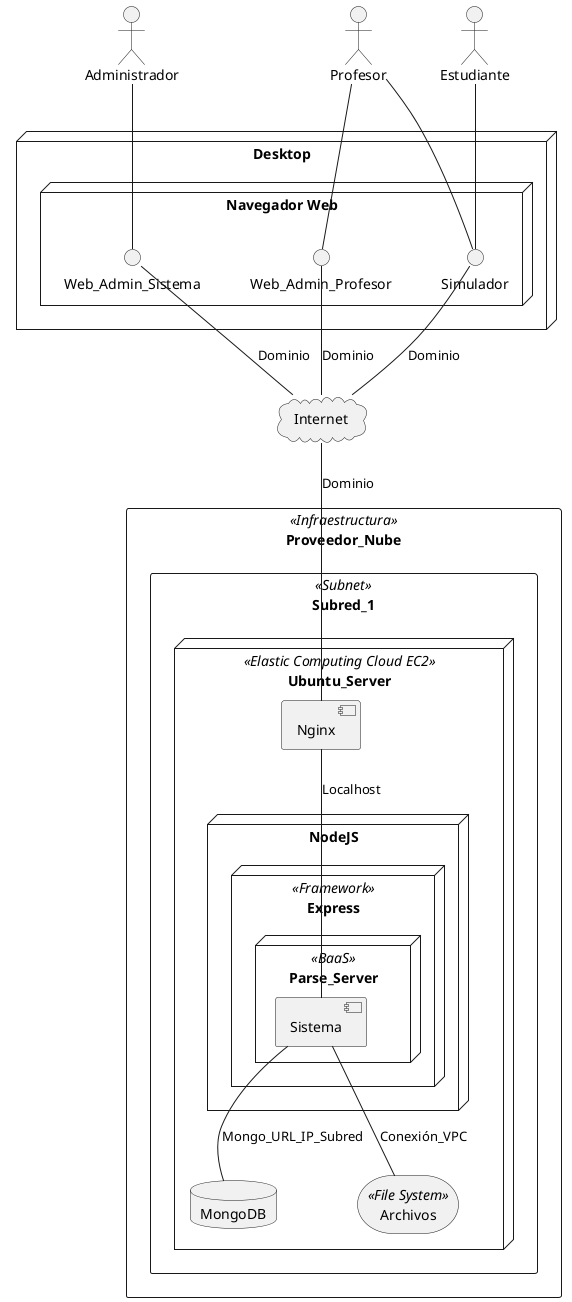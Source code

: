 @startuml "dgrm_despliegue"
actor Administrador
actor Profesor
actor Estudiante

node "Desktop"{
  node "Navegador Web"{
    interface Web_Admin_Sistema
    interface Web_Admin_Profesor
    interface Simulador
  }
}

cloud Internet

Administrador -- Web_Admin_Sistema
Profesor -- Web_Admin_Profesor
Profesor -- Simulador
Estudiante -- Simulador
Web_Admin_Sistema -- Internet : Dominio
Web_Admin_Profesor -- Internet : Dominio
Simulador -- Internet : Dominio
rectangle Proveedor_Nube <<Infraestructura>>{
    rectangle Subred_1 <<Subnet>>{
        node Ubuntu_Server <<Elastic Computing Cloud EC2>>{
          component Nginx
          node NodeJS{
            node Express <<Framework>>{
              node Parse_Server <<BaaS>>{
                component Sistema
              }
            }
          }

          database MongoDB
          storage Archivos<<File System>>

          Nginx -- Sistema : Localhost
        }

        Sistema -- MongoDB : Mongo_URL_IP_Subred
      }

        

      Sistema -- Archivos :Conexión_VPC
}
Internet -- Nginx : Dominio

@enduml